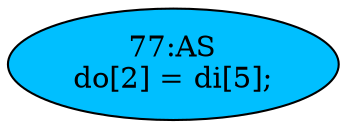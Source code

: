 strict digraph "" {
	node [label="\N"];
	"77:AS"	 [ast="<pyverilog.vparser.ast.Assign object at 0x7fa560c83450>",
		def_var="['do']",
		fillcolor=deepskyblue,
		label="77:AS
do[2] = di[5];",
		statements="[]",
		style=filled,
		typ=Assign,
		use_var="['di']"];
}
